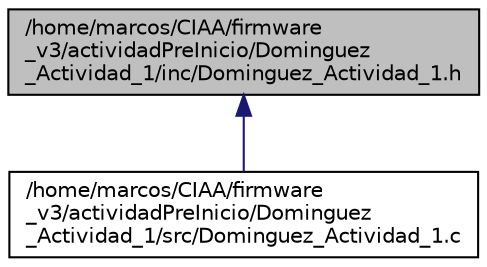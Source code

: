 digraph "/home/marcos/CIAA/firmware_v3/actividadPreInicio/Dominguez_Actividad_1/inc/Dominguez_Actividad_1.h"
{
  edge [fontname="Helvetica",fontsize="10",labelfontname="Helvetica",labelfontsize="10"];
  node [fontname="Helvetica",fontsize="10",shape=record];
  Node4 [label="/home/marcos/CIAA/firmware\l_v3/actividadPreInicio/Dominguez\l_Actividad_1/inc/Dominguez_Actividad_1.h",height=0.2,width=0.4,color="black", fillcolor="grey75", style="filled", fontcolor="black"];
  Node4 -> Node5 [dir="back",color="midnightblue",fontsize="10",style="solid",fontname="Helvetica"];
  Node5 [label="/home/marcos/CIAA/firmware\l_v3/actividadPreInicio/Dominguez\l_Actividad_1/src/Dominguez_Actividad_1.c",height=0.2,width=0.4,color="black", fillcolor="white", style="filled",URL="$_dominguez___actividad__1_8c.html"];
}
